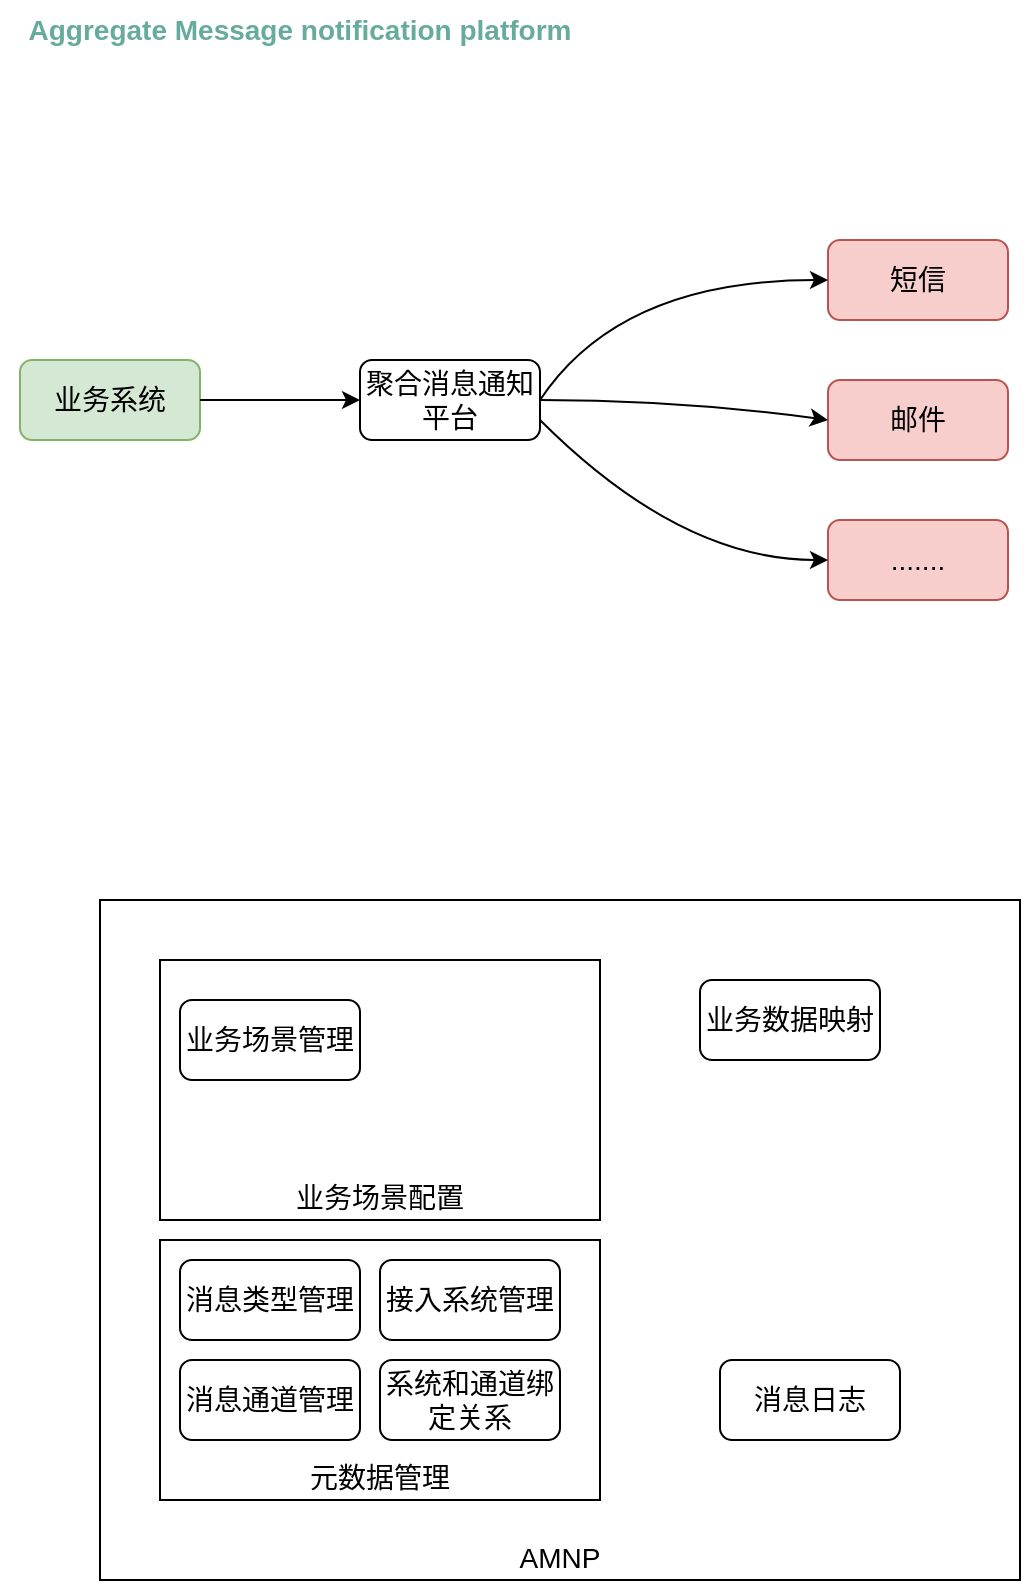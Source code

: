 <mxfile version="20.0.4" type="github" pages="3">
  <diagram id="65Mi33oXqD-q-DYAvQKY" name="第 1 页">
    <mxGraphModel dx="1298" dy="843" grid="1" gridSize="10" guides="1" tooltips="1" connect="1" arrows="1" fold="1" page="1" pageScale="1" pageWidth="827" pageHeight="1169" math="0" shadow="0">
      <root>
        <mxCell id="0" />
        <mxCell id="1" parent="0" />
        <mxCell id="OdCXKAyPsm99MGkNIhCj-1" value="Aggregate Message notification platform" style="text;html=1;strokeColor=none;fillColor=none;align=center;verticalAlign=middle;whiteSpace=wrap;rounded=0;fontStyle=1;fontSize=14;fontColor=#67AB9F;" parent="1" vertex="1">
          <mxGeometry width="300" height="30" as="geometry" />
        </mxCell>
        <mxCell id="OdCXKAyPsm99MGkNIhCj-3" value="业务系统" style="rounded=1;whiteSpace=wrap;html=1;fontSize=14;fillColor=#d5e8d4;strokeColor=#82b366;" parent="1" vertex="1">
          <mxGeometry x="10" y="180" width="90" height="40" as="geometry" />
        </mxCell>
        <mxCell id="OdCXKAyPsm99MGkNIhCj-4" value="AMNP" style="rounded=0;whiteSpace=wrap;html=1;fontSize=14;fontColor=#000000;verticalAlign=bottom;" parent="1" vertex="1">
          <mxGeometry x="50" y="450" width="460" height="340" as="geometry" />
        </mxCell>
        <mxCell id="OdCXKAyPsm99MGkNIhCj-5" value="元数据管理" style="rounded=0;whiteSpace=wrap;html=1;fontSize=14;verticalAlign=bottom;" parent="1" vertex="1">
          <mxGeometry x="80" y="620" width="220" height="130" as="geometry" />
        </mxCell>
        <mxCell id="OdCXKAyPsm99MGkNIhCj-6" value="消息类型管理" style="rounded=1;whiteSpace=wrap;html=1;fontSize=14;fontColor=#000000;" parent="1" vertex="1">
          <mxGeometry x="90" y="630" width="90" height="40" as="geometry" />
        </mxCell>
        <mxCell id="OdCXKAyPsm99MGkNIhCj-7" value="消息通道管理" style="rounded=1;whiteSpace=wrap;html=1;fontSize=14;fontColor=#000000;" parent="1" vertex="1">
          <mxGeometry x="90" y="680" width="90" height="40" as="geometry" />
        </mxCell>
        <mxCell id="OdCXKAyPsm99MGkNIhCj-8" value="接入系统管理" style="rounded=1;whiteSpace=wrap;html=1;fontSize=14;fontColor=#000000;" parent="1" vertex="1">
          <mxGeometry x="190" y="630" width="90" height="40" as="geometry" />
        </mxCell>
        <mxCell id="OdCXKAyPsm99MGkNIhCj-9" value="系统和通道绑定关系" style="rounded=1;whiteSpace=wrap;html=1;fontSize=14;fontColor=#000000;" parent="1" vertex="1">
          <mxGeometry x="190" y="680" width="90" height="40" as="geometry" />
        </mxCell>
        <mxCell id="OdCXKAyPsm99MGkNIhCj-10" value="业务场景配置" style="rounded=0;whiteSpace=wrap;html=1;fontSize=14;verticalAlign=bottom;" parent="1" vertex="1">
          <mxGeometry x="80" y="480" width="220" height="130" as="geometry" />
        </mxCell>
        <mxCell id="OdCXKAyPsm99MGkNIhCj-11" value="业务场景管理" style="rounded=1;whiteSpace=wrap;html=1;fontSize=14;fontColor=#000000;" parent="1" vertex="1">
          <mxGeometry x="90" y="500" width="90" height="40" as="geometry" />
        </mxCell>
        <mxCell id="OdCXKAyPsm99MGkNIhCj-12" value="业务数据映射" style="rounded=1;whiteSpace=wrap;html=1;fontSize=14;fontColor=#000000;" parent="1" vertex="1">
          <mxGeometry x="350" y="490" width="90" height="40" as="geometry" />
        </mxCell>
        <mxCell id="OdCXKAyPsm99MGkNIhCj-13" value="聚合消息通知平台" style="rounded=1;whiteSpace=wrap;html=1;fontSize=14;fontColor=#000000;" parent="1" vertex="1">
          <mxGeometry x="180" y="180" width="90" height="40" as="geometry" />
        </mxCell>
        <mxCell id="OdCXKAyPsm99MGkNIhCj-14" value="短信" style="rounded=1;whiteSpace=wrap;html=1;fontSize=14;fillColor=#f8cecc;strokeColor=#b85450;" parent="1" vertex="1">
          <mxGeometry x="414" y="120" width="90" height="40" as="geometry" />
        </mxCell>
        <mxCell id="OdCXKAyPsm99MGkNIhCj-15" value="邮件" style="rounded=1;whiteSpace=wrap;html=1;fontSize=14;fillColor=#f8cecc;strokeColor=#b85450;" parent="1" vertex="1">
          <mxGeometry x="414" y="190" width="90" height="40" as="geometry" />
        </mxCell>
        <mxCell id="OdCXKAyPsm99MGkNIhCj-16" value="......." style="rounded=1;whiteSpace=wrap;html=1;fontSize=14;fillColor=#f8cecc;strokeColor=#b85450;" parent="1" vertex="1">
          <mxGeometry x="414" y="260" width="90" height="40" as="geometry" />
        </mxCell>
        <mxCell id="OdCXKAyPsm99MGkNIhCj-17" value="" style="endArrow=classic;html=1;rounded=0;fontSize=14;fontColor=#000000;exitX=1;exitY=0.5;exitDx=0;exitDy=0;" parent="1" source="OdCXKAyPsm99MGkNIhCj-3" target="OdCXKAyPsm99MGkNIhCj-13" edge="1">
          <mxGeometry width="50" height="50" relative="1" as="geometry">
            <mxPoint x="90" y="150" as="sourcePoint" />
            <mxPoint x="140" y="100" as="targetPoint" />
          </mxGeometry>
        </mxCell>
        <mxCell id="OdCXKAyPsm99MGkNIhCj-20" value="" style="curved=1;endArrow=classic;html=1;rounded=0;fontSize=14;fontColor=#000000;exitX=1;exitY=0.5;exitDx=0;exitDy=0;" parent="1" source="OdCXKAyPsm99MGkNIhCj-13" target="OdCXKAyPsm99MGkNIhCj-14" edge="1">
          <mxGeometry width="50" height="50" relative="1" as="geometry">
            <mxPoint x="290" y="140" as="sourcePoint" />
            <mxPoint x="340" y="90" as="targetPoint" />
            <Array as="points">
              <mxPoint x="310" y="140" />
            </Array>
          </mxGeometry>
        </mxCell>
        <mxCell id="OdCXKAyPsm99MGkNIhCj-23" value="" style="curved=1;endArrow=classic;html=1;rounded=0;fontSize=14;fontColor=#000000;exitX=1;exitY=0.75;exitDx=0;exitDy=0;entryX=0;entryY=0.5;entryDx=0;entryDy=0;" parent="1" source="OdCXKAyPsm99MGkNIhCj-13" target="OdCXKAyPsm99MGkNIhCj-16" edge="1">
          <mxGeometry width="50" height="50" relative="1" as="geometry">
            <mxPoint x="330" y="360" as="sourcePoint" />
            <mxPoint x="380" y="310" as="targetPoint" />
            <Array as="points">
              <mxPoint x="340" y="280" />
            </Array>
          </mxGeometry>
        </mxCell>
        <mxCell id="OdCXKAyPsm99MGkNIhCj-24" value="" style="curved=1;endArrow=classic;html=1;rounded=0;fontSize=14;fontColor=#000000;exitX=1;exitY=0.5;exitDx=0;exitDy=0;entryX=0;entryY=0.5;entryDx=0;entryDy=0;" parent="1" source="OdCXKAyPsm99MGkNIhCj-13" target="OdCXKAyPsm99MGkNIhCj-15" edge="1">
          <mxGeometry width="50" height="50" relative="1" as="geometry">
            <mxPoint x="530" y="400" as="sourcePoint" />
            <mxPoint x="580" y="350" as="targetPoint" />
            <Array as="points">
              <mxPoint x="340" y="200" />
            </Array>
          </mxGeometry>
        </mxCell>
        <mxCell id="OdCXKAyPsm99MGkNIhCj-25" value="消息日志" style="rounded=1;whiteSpace=wrap;html=1;fontSize=14;fontColor=#000000;" parent="1" vertex="1">
          <mxGeometry x="360" y="680" width="90" height="40" as="geometry" />
        </mxCell>
      </root>
    </mxGraphModel>
  </diagram>
  <diagram id="KMacQfEnssi3TWIQPOU7" name="数据ER">
    <mxGraphModel dx="1298" dy="843" grid="1" gridSize="10" guides="1" tooltips="1" connect="1" arrows="1" fold="1" page="1" pageScale="1" pageWidth="827" pageHeight="1169" math="0" shadow="0">
      <root>
        <mxCell id="0" />
        <mxCell id="1" parent="0" />
        <mxCell id="19ABeaS8e1O6fWKUk-NU-1" value="接入系统信息" style="shape=table;startSize=30;container=1;collapsible=1;childLayout=tableLayout;fixedRows=1;rowLines=0;fontStyle=1;align=center;resizeLast=1;" vertex="1" parent="1">
          <mxGeometry x="130" y="320" width="180" height="160" as="geometry" />
        </mxCell>
        <mxCell id="19ABeaS8e1O6fWKUk-NU-2" value="" style="shape=tableRow;horizontal=0;startSize=0;swimlaneHead=0;swimlaneBody=0;fillColor=none;collapsible=0;dropTarget=0;points=[[0,0.5],[1,0.5]];portConstraint=eastwest;top=0;left=0;right=0;bottom=1;" vertex="1" parent="19ABeaS8e1O6fWKUk-NU-1">
          <mxGeometry y="30" width="180" height="30" as="geometry" />
        </mxCell>
        <mxCell id="19ABeaS8e1O6fWKUk-NU-3" value="PK" style="shape=partialRectangle;connectable=0;fillColor=none;top=0;left=0;bottom=0;right=0;fontStyle=1;overflow=hidden;" vertex="1" parent="19ABeaS8e1O6fWKUk-NU-2">
          <mxGeometry width="30" height="30" as="geometry">
            <mxRectangle width="30" height="30" as="alternateBounds" />
          </mxGeometry>
        </mxCell>
        <mxCell id="19ABeaS8e1O6fWKUk-NU-4" value="system_code:系统编号" style="shape=partialRectangle;connectable=0;fillColor=none;top=0;left=0;bottom=0;right=0;align=left;spacingLeft=6;fontStyle=5;overflow=hidden;" vertex="1" parent="19ABeaS8e1O6fWKUk-NU-2">
          <mxGeometry x="30" width="150" height="30" as="geometry">
            <mxRectangle width="150" height="30" as="alternateBounds" />
          </mxGeometry>
        </mxCell>
        <mxCell id="19ABeaS8e1O6fWKUk-NU-5" value="" style="shape=tableRow;horizontal=0;startSize=0;swimlaneHead=0;swimlaneBody=0;fillColor=none;collapsible=0;dropTarget=0;points=[[0,0.5],[1,0.5]];portConstraint=eastwest;top=0;left=0;right=0;bottom=0;" vertex="1" parent="19ABeaS8e1O6fWKUk-NU-1">
          <mxGeometry y="60" width="180" height="30" as="geometry" />
        </mxCell>
        <mxCell id="19ABeaS8e1O6fWKUk-NU-6" value="" style="shape=partialRectangle;connectable=0;fillColor=none;top=0;left=0;bottom=0;right=0;editable=1;overflow=hidden;" vertex="1" parent="19ABeaS8e1O6fWKUk-NU-5">
          <mxGeometry width="30" height="30" as="geometry">
            <mxRectangle width="30" height="30" as="alternateBounds" />
          </mxGeometry>
        </mxCell>
        <mxCell id="19ABeaS8e1O6fWKUk-NU-7" value="系统描述" style="shape=partialRectangle;connectable=0;fillColor=none;top=0;left=0;bottom=0;right=0;align=left;spacingLeft=6;overflow=hidden;" vertex="1" parent="19ABeaS8e1O6fWKUk-NU-5">
          <mxGeometry x="30" width="150" height="30" as="geometry">
            <mxRectangle width="150" height="30" as="alternateBounds" />
          </mxGeometry>
        </mxCell>
        <mxCell id="19ABeaS8e1O6fWKUk-NU-8" value="" style="shape=tableRow;horizontal=0;startSize=0;swimlaneHead=0;swimlaneBody=0;fillColor=none;collapsible=0;dropTarget=0;points=[[0,0.5],[1,0.5]];portConstraint=eastwest;top=0;left=0;right=0;bottom=0;" vertex="1" parent="19ABeaS8e1O6fWKUk-NU-1">
          <mxGeometry y="90" width="180" height="30" as="geometry" />
        </mxCell>
        <mxCell id="19ABeaS8e1O6fWKUk-NU-9" value="" style="shape=partialRectangle;connectable=0;fillColor=none;top=0;left=0;bottom=0;right=0;editable=1;overflow=hidden;" vertex="1" parent="19ABeaS8e1O6fWKUk-NU-8">
          <mxGeometry width="30" height="30" as="geometry">
            <mxRectangle width="30" height="30" as="alternateBounds" />
          </mxGeometry>
        </mxCell>
        <mxCell id="19ABeaS8e1O6fWKUk-NU-10" value="系统管理员" style="shape=partialRectangle;connectable=0;fillColor=none;top=0;left=0;bottom=0;right=0;align=left;spacingLeft=6;overflow=hidden;" vertex="1" parent="19ABeaS8e1O6fWKUk-NU-8">
          <mxGeometry x="30" width="150" height="30" as="geometry">
            <mxRectangle width="150" height="30" as="alternateBounds" />
          </mxGeometry>
        </mxCell>
        <mxCell id="19ABeaS8e1O6fWKUk-NU-11" value="" style="shape=tableRow;horizontal=0;startSize=0;swimlaneHead=0;swimlaneBody=0;fillColor=none;collapsible=0;dropTarget=0;points=[[0,0.5],[1,0.5]];portConstraint=eastwest;top=0;left=0;right=0;bottom=0;" vertex="1" parent="19ABeaS8e1O6fWKUk-NU-1">
          <mxGeometry y="120" width="180" height="30" as="geometry" />
        </mxCell>
        <mxCell id="19ABeaS8e1O6fWKUk-NU-12" value="" style="shape=partialRectangle;connectable=0;fillColor=none;top=0;left=0;bottom=0;right=0;editable=1;overflow=hidden;" vertex="1" parent="19ABeaS8e1O6fWKUk-NU-11">
          <mxGeometry width="30" height="30" as="geometry">
            <mxRectangle width="30" height="30" as="alternateBounds" />
          </mxGeometry>
        </mxCell>
        <mxCell id="19ABeaS8e1O6fWKUk-NU-13" value="Row 3" style="shape=partialRectangle;connectable=0;fillColor=none;top=0;left=0;bottom=0;right=0;align=left;spacingLeft=6;overflow=hidden;" vertex="1" parent="19ABeaS8e1O6fWKUk-NU-11">
          <mxGeometry x="30" width="150" height="30" as="geometry">
            <mxRectangle width="150" height="30" as="alternateBounds" />
          </mxGeometry>
        </mxCell>
        <mxCell id="19ABeaS8e1O6fWKUk-NU-14" value="消息类型管理" style="shape=table;startSize=30;container=1;collapsible=1;childLayout=tableLayout;fixedRows=1;rowLines=0;fontStyle=1;align=center;resizeLast=1;" vertex="1" parent="1">
          <mxGeometry x="430" y="40" width="180" height="160" as="geometry" />
        </mxCell>
        <mxCell id="19ABeaS8e1O6fWKUk-NU-15" value="" style="shape=tableRow;horizontal=0;startSize=0;swimlaneHead=0;swimlaneBody=0;fillColor=none;collapsible=0;dropTarget=0;points=[[0,0.5],[1,0.5]];portConstraint=eastwest;top=0;left=0;right=0;bottom=1;" vertex="1" parent="19ABeaS8e1O6fWKUk-NU-14">
          <mxGeometry y="30" width="180" height="30" as="geometry" />
        </mxCell>
        <mxCell id="19ABeaS8e1O6fWKUk-NU-16" value="PK" style="shape=partialRectangle;connectable=0;fillColor=none;top=0;left=0;bottom=0;right=0;fontStyle=1;overflow=hidden;" vertex="1" parent="19ABeaS8e1O6fWKUk-NU-15">
          <mxGeometry width="30" height="30" as="geometry">
            <mxRectangle width="30" height="30" as="alternateBounds" />
          </mxGeometry>
        </mxCell>
        <mxCell id="19ABeaS8e1O6fWKUk-NU-17" value="消息类型CODE" style="shape=partialRectangle;connectable=0;fillColor=none;top=0;left=0;bottom=0;right=0;align=left;spacingLeft=6;fontStyle=5;overflow=hidden;" vertex="1" parent="19ABeaS8e1O6fWKUk-NU-15">
          <mxGeometry x="30" width="150" height="30" as="geometry">
            <mxRectangle width="150" height="30" as="alternateBounds" />
          </mxGeometry>
        </mxCell>
        <mxCell id="19ABeaS8e1O6fWKUk-NU-18" value="" style="shape=tableRow;horizontal=0;startSize=0;swimlaneHead=0;swimlaneBody=0;fillColor=none;collapsible=0;dropTarget=0;points=[[0,0.5],[1,0.5]];portConstraint=eastwest;top=0;left=0;right=0;bottom=0;" vertex="1" parent="19ABeaS8e1O6fWKUk-NU-14">
          <mxGeometry y="60" width="180" height="30" as="geometry" />
        </mxCell>
        <mxCell id="19ABeaS8e1O6fWKUk-NU-19" value="" style="shape=partialRectangle;connectable=0;fillColor=none;top=0;left=0;bottom=0;right=0;editable=1;overflow=hidden;" vertex="1" parent="19ABeaS8e1O6fWKUk-NU-18">
          <mxGeometry width="30" height="30" as="geometry">
            <mxRectangle width="30" height="30" as="alternateBounds" />
          </mxGeometry>
        </mxCell>
        <mxCell id="19ABeaS8e1O6fWKUk-NU-20" value="消息类型描述" style="shape=partialRectangle;connectable=0;fillColor=none;top=0;left=0;bottom=0;right=0;align=left;spacingLeft=6;overflow=hidden;" vertex="1" parent="19ABeaS8e1O6fWKUk-NU-18">
          <mxGeometry x="30" width="150" height="30" as="geometry">
            <mxRectangle width="150" height="30" as="alternateBounds" />
          </mxGeometry>
        </mxCell>
        <mxCell id="19ABeaS8e1O6fWKUk-NU-21" value="" style="shape=tableRow;horizontal=0;startSize=0;swimlaneHead=0;swimlaneBody=0;fillColor=none;collapsible=0;dropTarget=0;points=[[0,0.5],[1,0.5]];portConstraint=eastwest;top=0;left=0;right=0;bottom=0;" vertex="1" parent="19ABeaS8e1O6fWKUk-NU-14">
          <mxGeometry y="90" width="180" height="30" as="geometry" />
        </mxCell>
        <mxCell id="19ABeaS8e1O6fWKUk-NU-22" value="" style="shape=partialRectangle;connectable=0;fillColor=none;top=0;left=0;bottom=0;right=0;editable=1;overflow=hidden;" vertex="1" parent="19ABeaS8e1O6fWKUk-NU-21">
          <mxGeometry width="30" height="30" as="geometry">
            <mxRectangle width="30" height="30" as="alternateBounds" />
          </mxGeometry>
        </mxCell>
        <mxCell id="19ABeaS8e1O6fWKUk-NU-23" value="消息类型通道配置元数据" style="shape=partialRectangle;connectable=0;fillColor=none;top=0;left=0;bottom=0;right=0;align=left;spacingLeft=6;overflow=hidden;" vertex="1" parent="19ABeaS8e1O6fWKUk-NU-21">
          <mxGeometry x="30" width="150" height="30" as="geometry">
            <mxRectangle width="150" height="30" as="alternateBounds" />
          </mxGeometry>
        </mxCell>
        <mxCell id="19ABeaS8e1O6fWKUk-NU-24" value="" style="shape=tableRow;horizontal=0;startSize=0;swimlaneHead=0;swimlaneBody=0;fillColor=none;collapsible=0;dropTarget=0;points=[[0,0.5],[1,0.5]];portConstraint=eastwest;top=0;left=0;right=0;bottom=0;" vertex="1" parent="19ABeaS8e1O6fWKUk-NU-14">
          <mxGeometry y="120" width="180" height="30" as="geometry" />
        </mxCell>
        <mxCell id="19ABeaS8e1O6fWKUk-NU-25" value="" style="shape=partialRectangle;connectable=0;fillColor=none;top=0;left=0;bottom=0;right=0;editable=1;overflow=hidden;" vertex="1" parent="19ABeaS8e1O6fWKUk-NU-24">
          <mxGeometry width="30" height="30" as="geometry">
            <mxRectangle width="30" height="30" as="alternateBounds" />
          </mxGeometry>
        </mxCell>
        <mxCell id="19ABeaS8e1O6fWKUk-NU-26" value="消息类型模板配置元数据" style="shape=partialRectangle;connectable=0;fillColor=none;top=0;left=0;bottom=0;right=0;align=left;spacingLeft=6;overflow=hidden;" vertex="1" parent="19ABeaS8e1O6fWKUk-NU-24">
          <mxGeometry x="30" width="150" height="30" as="geometry">
            <mxRectangle width="150" height="30" as="alternateBounds" />
          </mxGeometry>
        </mxCell>
        <mxCell id="19ABeaS8e1O6fWKUk-NU-27" value="" style="endArrow=none;dashed=1;html=1;dashPattern=1 3;strokeWidth=2;rounded=0;" edge="1" parent="1">
          <mxGeometry width="50" height="50" relative="1" as="geometry">
            <mxPoint x="20" y="535" as="sourcePoint" />
            <mxPoint x="1330" y="530" as="targetPoint" />
          </mxGeometry>
        </mxCell>
        <mxCell id="19ABeaS8e1O6fWKUk-NU-29" value="系统相关配置" style="text;html=1;strokeColor=#b85450;fillColor=#f8cecc;align=center;verticalAlign=middle;whiteSpace=wrap;rounded=0;" vertex="1" parent="1">
          <mxGeometry x="20" y="485" width="90" height="30" as="geometry" />
        </mxCell>
        <mxCell id="19ABeaS8e1O6fWKUk-NU-30" value="业务相关配置" style="text;html=1;strokeColor=#82b366;fillColor=#d5e8d4;align=center;verticalAlign=middle;whiteSpace=wrap;rounded=0;" vertex="1" parent="1">
          <mxGeometry x="20" y="555" width="90" height="30" as="geometry" />
        </mxCell>
        <mxCell id="19ABeaS8e1O6fWKUk-NU-31" value="消息通道管理" style="shape=table;startSize=30;container=1;collapsible=1;childLayout=tableLayout;fixedRows=1;rowLines=0;fontStyle=1;align=center;resizeLast=1;" vertex="1" parent="1">
          <mxGeometry x="720" y="240" width="180" height="190" as="geometry" />
        </mxCell>
        <mxCell id="19ABeaS8e1O6fWKUk-NU-32" value="" style="shape=tableRow;horizontal=0;startSize=0;swimlaneHead=0;swimlaneBody=0;fillColor=none;collapsible=0;dropTarget=0;points=[[0,0.5],[1,0.5]];portConstraint=eastwest;top=0;left=0;right=0;bottom=1;" vertex="1" parent="19ABeaS8e1O6fWKUk-NU-31">
          <mxGeometry y="30" width="180" height="30" as="geometry" />
        </mxCell>
        <mxCell id="19ABeaS8e1O6fWKUk-NU-33" value="PK" style="shape=partialRectangle;connectable=0;fillColor=none;top=0;left=0;bottom=0;right=0;fontStyle=1;overflow=hidden;" vertex="1" parent="19ABeaS8e1O6fWKUk-NU-32">
          <mxGeometry width="30" height="30" as="geometry">
            <mxRectangle width="30" height="30" as="alternateBounds" />
          </mxGeometry>
        </mxCell>
        <mxCell id="19ABeaS8e1O6fWKUk-NU-34" value="ID" style="shape=partialRectangle;connectable=0;fillColor=none;top=0;left=0;bottom=0;right=0;align=left;spacingLeft=6;fontStyle=5;overflow=hidden;" vertex="1" parent="19ABeaS8e1O6fWKUk-NU-32">
          <mxGeometry x="30" width="150" height="30" as="geometry">
            <mxRectangle width="150" height="30" as="alternateBounds" />
          </mxGeometry>
        </mxCell>
        <mxCell id="19ABeaS8e1O6fWKUk-NU-35" value="" style="shape=tableRow;horizontal=0;startSize=0;swimlaneHead=0;swimlaneBody=0;fillColor=none;collapsible=0;dropTarget=0;points=[[0,0.5],[1,0.5]];portConstraint=eastwest;top=0;left=0;right=0;bottom=0;" vertex="1" parent="19ABeaS8e1O6fWKUk-NU-31">
          <mxGeometry y="60" width="180" height="30" as="geometry" />
        </mxCell>
        <mxCell id="19ABeaS8e1O6fWKUk-NU-36" value="" style="shape=partialRectangle;connectable=0;fillColor=none;top=0;left=0;bottom=0;right=0;editable=1;overflow=hidden;" vertex="1" parent="19ABeaS8e1O6fWKUk-NU-35">
          <mxGeometry width="30" height="30" as="geometry">
            <mxRectangle width="30" height="30" as="alternateBounds" />
          </mxGeometry>
        </mxCell>
        <mxCell id="19ABeaS8e1O6fWKUk-NU-37" value="消息类型CODE" style="shape=partialRectangle;connectable=0;fillColor=none;top=0;left=0;bottom=0;right=0;align=left;spacingLeft=6;overflow=hidden;" vertex="1" parent="19ABeaS8e1O6fWKUk-NU-35">
          <mxGeometry x="30" width="150" height="30" as="geometry">
            <mxRectangle width="150" height="30" as="alternateBounds" />
          </mxGeometry>
        </mxCell>
        <mxCell id="19ABeaS8e1O6fWKUk-NU-38" value="" style="shape=tableRow;horizontal=0;startSize=0;swimlaneHead=0;swimlaneBody=0;fillColor=none;collapsible=0;dropTarget=0;points=[[0,0.5],[1,0.5]];portConstraint=eastwest;top=0;left=0;right=0;bottom=0;" vertex="1" parent="19ABeaS8e1O6fWKUk-NU-31">
          <mxGeometry y="90" width="180" height="30" as="geometry" />
        </mxCell>
        <mxCell id="19ABeaS8e1O6fWKUk-NU-39" value="" style="shape=partialRectangle;connectable=0;fillColor=none;top=0;left=0;bottom=0;right=0;editable=1;overflow=hidden;" vertex="1" parent="19ABeaS8e1O6fWKUk-NU-38">
          <mxGeometry width="30" height="30" as="geometry">
            <mxRectangle width="30" height="30" as="alternateBounds" />
          </mxGeometry>
        </mxCell>
        <mxCell id="19ABeaS8e1O6fWKUk-NU-40" value="消息通道CODE" style="shape=partialRectangle;connectable=0;fillColor=none;top=0;left=0;bottom=0;right=0;align=left;spacingLeft=6;overflow=hidden;" vertex="1" parent="19ABeaS8e1O6fWKUk-NU-38">
          <mxGeometry x="30" width="150" height="30" as="geometry">
            <mxRectangle width="150" height="30" as="alternateBounds" />
          </mxGeometry>
        </mxCell>
        <mxCell id="19ABeaS8e1O6fWKUk-NU-41" value="" style="shape=tableRow;horizontal=0;startSize=0;swimlaneHead=0;swimlaneBody=0;fillColor=none;collapsible=0;dropTarget=0;points=[[0,0.5],[1,0.5]];portConstraint=eastwest;top=0;left=0;right=0;bottom=0;" vertex="1" parent="19ABeaS8e1O6fWKUk-NU-31">
          <mxGeometry y="120" width="180" height="30" as="geometry" />
        </mxCell>
        <mxCell id="19ABeaS8e1O6fWKUk-NU-42" value="" style="shape=partialRectangle;connectable=0;fillColor=none;top=0;left=0;bottom=0;right=0;editable=1;overflow=hidden;" vertex="1" parent="19ABeaS8e1O6fWKUk-NU-41">
          <mxGeometry width="30" height="30" as="geometry">
            <mxRectangle width="30" height="30" as="alternateBounds" />
          </mxGeometry>
        </mxCell>
        <mxCell id="19ABeaS8e1O6fWKUk-NU-43" value="消息通道描述" style="shape=partialRectangle;connectable=0;fillColor=none;top=0;left=0;bottom=0;right=0;align=left;spacingLeft=6;overflow=hidden;" vertex="1" parent="19ABeaS8e1O6fWKUk-NU-41">
          <mxGeometry x="30" width="150" height="30" as="geometry">
            <mxRectangle width="150" height="30" as="alternateBounds" />
          </mxGeometry>
        </mxCell>
        <mxCell id="n73YtGJqdFzTHKW0gIaj-1" value="" style="shape=tableRow;horizontal=0;startSize=0;swimlaneHead=0;swimlaneBody=0;fillColor=none;collapsible=0;dropTarget=0;points=[[0,0.5],[1,0.5]];portConstraint=eastwest;top=0;left=0;right=0;bottom=0;" vertex="1" parent="19ABeaS8e1O6fWKUk-NU-31">
          <mxGeometry y="150" width="180" height="30" as="geometry" />
        </mxCell>
        <mxCell id="n73YtGJqdFzTHKW0gIaj-2" value="" style="shape=partialRectangle;connectable=0;fillColor=none;top=0;left=0;bottom=0;right=0;editable=1;overflow=hidden;" vertex="1" parent="n73YtGJqdFzTHKW0gIaj-1">
          <mxGeometry width="30" height="30" as="geometry">
            <mxRectangle width="30" height="30" as="alternateBounds" />
          </mxGeometry>
        </mxCell>
        <mxCell id="n73YtGJqdFzTHKW0gIaj-3" value="通道配置信息( JSON )" style="shape=partialRectangle;connectable=0;fillColor=none;top=0;left=0;bottom=0;right=0;align=left;spacingLeft=6;overflow=hidden;" vertex="1" parent="n73YtGJqdFzTHKW0gIaj-1">
          <mxGeometry x="30" width="150" height="30" as="geometry">
            <mxRectangle width="150" height="30" as="alternateBounds" />
          </mxGeometry>
        </mxCell>
        <mxCell id="19ABeaS8e1O6fWKUk-NU-44" value="" style="edgeStyle=entityRelationEdgeStyle;fontSize=12;html=1;endArrow=ERoneToMany;rounded=0;strokeWidth=1;exitX=1;exitY=0.5;exitDx=0;exitDy=0;entryX=0;entryY=0.5;entryDx=0;entryDy=0;" edge="1" parent="1" source="19ABeaS8e1O6fWKUk-NU-15" target="19ABeaS8e1O6fWKUk-NU-35">
          <mxGeometry width="100" height="100" relative="1" as="geometry">
            <mxPoint x="710" y="520" as="sourcePoint" />
            <mxPoint x="810" y="420" as="targetPoint" />
          </mxGeometry>
        </mxCell>
        <mxCell id="n73YtGJqdFzTHKW0gIaj-4" value="系统和消息通道关系" style="shape=table;startSize=30;container=1;collapsible=1;childLayout=tableLayout;fixedRows=1;rowLines=0;fontStyle=1;align=center;resizeLast=1;" vertex="1" parent="1">
          <mxGeometry x="440" y="240" width="180" height="160" as="geometry" />
        </mxCell>
        <mxCell id="n73YtGJqdFzTHKW0gIaj-5" value="" style="shape=tableRow;horizontal=0;startSize=0;swimlaneHead=0;swimlaneBody=0;fillColor=none;collapsible=0;dropTarget=0;points=[[0,0.5],[1,0.5]];portConstraint=eastwest;top=0;left=0;right=0;bottom=1;" vertex="1" parent="n73YtGJqdFzTHKW0gIaj-4">
          <mxGeometry y="30" width="180" height="30" as="geometry" />
        </mxCell>
        <mxCell id="n73YtGJqdFzTHKW0gIaj-6" value="PK" style="shape=partialRectangle;connectable=0;fillColor=none;top=0;left=0;bottom=0;right=0;fontStyle=1;overflow=hidden;" vertex="1" parent="n73YtGJqdFzTHKW0gIaj-5">
          <mxGeometry width="30" height="30" as="geometry">
            <mxRectangle width="30" height="30" as="alternateBounds" />
          </mxGeometry>
        </mxCell>
        <mxCell id="n73YtGJqdFzTHKW0gIaj-7" value="ID" style="shape=partialRectangle;connectable=0;fillColor=none;top=0;left=0;bottom=0;right=0;align=left;spacingLeft=6;fontStyle=5;overflow=hidden;" vertex="1" parent="n73YtGJqdFzTHKW0gIaj-5">
          <mxGeometry x="30" width="150" height="30" as="geometry">
            <mxRectangle width="150" height="30" as="alternateBounds" />
          </mxGeometry>
        </mxCell>
        <mxCell id="n73YtGJqdFzTHKW0gIaj-8" value="" style="shape=tableRow;horizontal=0;startSize=0;swimlaneHead=0;swimlaneBody=0;fillColor=none;collapsible=0;dropTarget=0;points=[[0,0.5],[1,0.5]];portConstraint=eastwest;top=0;left=0;right=0;bottom=0;" vertex="1" parent="n73YtGJqdFzTHKW0gIaj-4">
          <mxGeometry y="60" width="180" height="30" as="geometry" />
        </mxCell>
        <mxCell id="n73YtGJqdFzTHKW0gIaj-9" value="" style="shape=partialRectangle;connectable=0;fillColor=none;top=0;left=0;bottom=0;right=0;editable=1;overflow=hidden;" vertex="1" parent="n73YtGJqdFzTHKW0gIaj-8">
          <mxGeometry width="30" height="30" as="geometry">
            <mxRectangle width="30" height="30" as="alternateBounds" />
          </mxGeometry>
        </mxCell>
        <mxCell id="n73YtGJqdFzTHKW0gIaj-10" value="系统编号" style="shape=partialRectangle;connectable=0;fillColor=none;top=0;left=0;bottom=0;right=0;align=left;spacingLeft=6;overflow=hidden;" vertex="1" parent="n73YtGJqdFzTHKW0gIaj-8">
          <mxGeometry x="30" width="150" height="30" as="geometry">
            <mxRectangle width="150" height="30" as="alternateBounds" />
          </mxGeometry>
        </mxCell>
        <mxCell id="n73YtGJqdFzTHKW0gIaj-11" value="" style="shape=tableRow;horizontal=0;startSize=0;swimlaneHead=0;swimlaneBody=0;fillColor=none;collapsible=0;dropTarget=0;points=[[0,0.5],[1,0.5]];portConstraint=eastwest;top=0;left=0;right=0;bottom=0;" vertex="1" parent="n73YtGJqdFzTHKW0gIaj-4">
          <mxGeometry y="90" width="180" height="30" as="geometry" />
        </mxCell>
        <mxCell id="n73YtGJqdFzTHKW0gIaj-12" value="" style="shape=partialRectangle;connectable=0;fillColor=none;top=0;left=0;bottom=0;right=0;editable=1;overflow=hidden;" vertex="1" parent="n73YtGJqdFzTHKW0gIaj-11">
          <mxGeometry width="30" height="30" as="geometry">
            <mxRectangle width="30" height="30" as="alternateBounds" />
          </mxGeometry>
        </mxCell>
        <mxCell id="n73YtGJqdFzTHKW0gIaj-13" value="消息通道CODE" style="shape=partialRectangle;connectable=0;fillColor=none;top=0;left=0;bottom=0;right=0;align=left;spacingLeft=6;overflow=hidden;" vertex="1" parent="n73YtGJqdFzTHKW0gIaj-11">
          <mxGeometry x="30" width="150" height="30" as="geometry">
            <mxRectangle width="150" height="30" as="alternateBounds" />
          </mxGeometry>
        </mxCell>
        <mxCell id="n73YtGJqdFzTHKW0gIaj-14" value="" style="shape=tableRow;horizontal=0;startSize=0;swimlaneHead=0;swimlaneBody=0;fillColor=none;collapsible=0;dropTarget=0;points=[[0,0.5],[1,0.5]];portConstraint=eastwest;top=0;left=0;right=0;bottom=0;" vertex="1" parent="n73YtGJqdFzTHKW0gIaj-4">
          <mxGeometry y="120" width="180" height="30" as="geometry" />
        </mxCell>
        <mxCell id="n73YtGJqdFzTHKW0gIaj-15" value="" style="shape=partialRectangle;connectable=0;fillColor=none;top=0;left=0;bottom=0;right=0;editable=1;overflow=hidden;" vertex="1" parent="n73YtGJqdFzTHKW0gIaj-14">
          <mxGeometry width="30" height="30" as="geometry">
            <mxRectangle width="30" height="30" as="alternateBounds" />
          </mxGeometry>
        </mxCell>
        <mxCell id="n73YtGJqdFzTHKW0gIaj-16" value="关系类型(1:owner 2:user)" style="shape=partialRectangle;connectable=0;fillColor=none;top=0;left=0;bottom=0;right=0;align=left;spacingLeft=6;overflow=hidden;" vertex="1" parent="n73YtGJqdFzTHKW0gIaj-14">
          <mxGeometry x="30" width="150" height="30" as="geometry">
            <mxRectangle width="150" height="30" as="alternateBounds" />
          </mxGeometry>
        </mxCell>
        <mxCell id="n73YtGJqdFzTHKW0gIaj-17" value="" style="edgeStyle=entityRelationEdgeStyle;fontSize=12;html=1;endArrow=ERoneToMany;rounded=0;strokeWidth=1;exitX=1;exitY=0.5;exitDx=0;exitDy=0;entryX=0;entryY=0.5;entryDx=0;entryDy=0;" edge="1" parent="1" source="19ABeaS8e1O6fWKUk-NU-2" target="n73YtGJqdFzTHKW0gIaj-8">
          <mxGeometry width="100" height="100" relative="1" as="geometry">
            <mxPoint x="340" y="330" as="sourcePoint" />
            <mxPoint x="440" y="230" as="targetPoint" />
          </mxGeometry>
        </mxCell>
        <mxCell id="n73YtGJqdFzTHKW0gIaj-19" value="" style="edgeStyle=entityRelationEdgeStyle;fontSize=12;html=1;endArrow=ERoneToMany;rounded=0;strokeWidth=1;entryX=0;entryY=0.5;entryDx=0;entryDy=0;" edge="1" parent="1" source="n73YtGJqdFzTHKW0gIaj-11" target="19ABeaS8e1O6fWKUk-NU-38">
          <mxGeometry width="100" height="100" relative="1" as="geometry">
            <mxPoint x="640" y="650" as="sourcePoint" />
            <mxPoint x="740" y="550" as="targetPoint" />
          </mxGeometry>
        </mxCell>
        <mxCell id="n73YtGJqdFzTHKW0gIaj-20" value="XX邮件通道配置信息(值对象)" style="shape=table;startSize=30;container=1;collapsible=1;childLayout=tableLayout;fixedRows=1;rowLines=0;fontStyle=1;align=center;resizeLast=1;fillColor=#dae8fc;strokeColor=#6c8ebf;" vertex="1" parent="1">
          <mxGeometry x="1010" y="80" width="210" height="180" as="geometry" />
        </mxCell>
        <mxCell id="n73YtGJqdFzTHKW0gIaj-24" value="" style="shape=tableRow;horizontal=0;startSize=0;swimlaneHead=0;swimlaneBody=0;fillColor=none;collapsible=0;dropTarget=0;points=[[0,0.5],[1,0.5]];portConstraint=eastwest;top=0;left=0;right=0;bottom=0;" vertex="1" parent="n73YtGJqdFzTHKW0gIaj-20">
          <mxGeometry y="30" width="210" height="30" as="geometry" />
        </mxCell>
        <mxCell id="n73YtGJqdFzTHKW0gIaj-25" value="" style="shape=partialRectangle;connectable=0;fillColor=none;top=0;left=0;bottom=0;right=0;editable=1;overflow=hidden;" vertex="1" parent="n73YtGJqdFzTHKW0gIaj-24">
          <mxGeometry width="30" height="30" as="geometry">
            <mxRectangle width="30" height="30" as="alternateBounds" />
          </mxGeometry>
        </mxCell>
        <mxCell id="n73YtGJqdFzTHKW0gIaj-26" value="消息通道CODE" style="shape=partialRectangle;connectable=0;fillColor=none;top=0;left=0;bottom=0;right=0;align=left;spacingLeft=6;overflow=hidden;" vertex="1" parent="n73YtGJqdFzTHKW0gIaj-24">
          <mxGeometry x="30" width="180" height="30" as="geometry">
            <mxRectangle width="180" height="30" as="alternateBounds" />
          </mxGeometry>
        </mxCell>
        <mxCell id="n73YtGJqdFzTHKW0gIaj-27" value="" style="shape=tableRow;horizontal=0;startSize=0;swimlaneHead=0;swimlaneBody=0;fillColor=none;collapsible=0;dropTarget=0;points=[[0,0.5],[1,0.5]];portConstraint=eastwest;top=0;left=0;right=0;bottom=0;" vertex="1" parent="n73YtGJqdFzTHKW0gIaj-20">
          <mxGeometry y="60" width="210" height="30" as="geometry" />
        </mxCell>
        <mxCell id="n73YtGJqdFzTHKW0gIaj-28" value="" style="shape=partialRectangle;connectable=0;fillColor=none;top=0;left=0;bottom=0;right=0;editable=1;overflow=hidden;" vertex="1" parent="n73YtGJqdFzTHKW0gIaj-27">
          <mxGeometry width="30" height="30" as="geometry">
            <mxRectangle width="30" height="30" as="alternateBounds" />
          </mxGeometry>
        </mxCell>
        <mxCell id="n73YtGJqdFzTHKW0gIaj-29" value="用户名" style="shape=partialRectangle;connectable=0;fillColor=none;top=0;left=0;bottom=0;right=0;align=left;spacingLeft=6;overflow=hidden;" vertex="1" parent="n73YtGJqdFzTHKW0gIaj-27">
          <mxGeometry x="30" width="180" height="30" as="geometry">
            <mxRectangle width="180" height="30" as="alternateBounds" />
          </mxGeometry>
        </mxCell>
        <mxCell id="n73YtGJqdFzTHKW0gIaj-30" value="" style="shape=tableRow;horizontal=0;startSize=0;swimlaneHead=0;swimlaneBody=0;fillColor=none;collapsible=0;dropTarget=0;points=[[0,0.5],[1,0.5]];portConstraint=eastwest;top=0;left=0;right=0;bottom=0;" vertex="1" parent="n73YtGJqdFzTHKW0gIaj-20">
          <mxGeometry y="90" width="210" height="30" as="geometry" />
        </mxCell>
        <mxCell id="n73YtGJqdFzTHKW0gIaj-31" value="" style="shape=partialRectangle;connectable=0;fillColor=none;top=0;left=0;bottom=0;right=0;editable=1;overflow=hidden;" vertex="1" parent="n73YtGJqdFzTHKW0gIaj-30">
          <mxGeometry width="30" height="30" as="geometry">
            <mxRectangle width="30" height="30" as="alternateBounds" />
          </mxGeometry>
        </mxCell>
        <mxCell id="n73YtGJqdFzTHKW0gIaj-32" value="密码" style="shape=partialRectangle;connectable=0;fillColor=none;top=0;left=0;bottom=0;right=0;align=left;spacingLeft=6;overflow=hidden;" vertex="1" parent="n73YtGJqdFzTHKW0gIaj-30">
          <mxGeometry x="30" width="180" height="30" as="geometry">
            <mxRectangle width="180" height="30" as="alternateBounds" />
          </mxGeometry>
        </mxCell>
        <mxCell id="n73YtGJqdFzTHKW0gIaj-33" value="" style="shape=tableRow;horizontal=0;startSize=0;swimlaneHead=0;swimlaneBody=0;fillColor=none;collapsible=0;dropTarget=0;points=[[0,0.5],[1,0.5]];portConstraint=eastwest;top=0;left=0;right=0;bottom=0;" vertex="1" parent="n73YtGJqdFzTHKW0gIaj-20">
          <mxGeometry y="120" width="210" height="30" as="geometry" />
        </mxCell>
        <mxCell id="n73YtGJqdFzTHKW0gIaj-34" value="" style="shape=partialRectangle;connectable=0;fillColor=none;top=0;left=0;bottom=0;right=0;editable=1;overflow=hidden;" vertex="1" parent="n73YtGJqdFzTHKW0gIaj-33">
          <mxGeometry width="30" height="30" as="geometry">
            <mxRectangle width="30" height="30" as="alternateBounds" />
          </mxGeometry>
        </mxCell>
        <mxCell id="n73YtGJqdFzTHKW0gIaj-35" value="hostName  " style="shape=partialRectangle;connectable=0;fillColor=none;top=0;left=0;bottom=0;right=0;align=left;spacingLeft=6;overflow=hidden;" vertex="1" parent="n73YtGJqdFzTHKW0gIaj-33">
          <mxGeometry x="30" width="180" height="30" as="geometry">
            <mxRectangle width="180" height="30" as="alternateBounds" />
          </mxGeometry>
        </mxCell>
        <mxCell id="n73YtGJqdFzTHKW0gIaj-36" value="" style="shape=tableRow;horizontal=0;startSize=0;swimlaneHead=0;swimlaneBody=0;fillColor=none;collapsible=0;dropTarget=0;points=[[0,0.5],[1,0.5]];portConstraint=eastwest;top=0;left=0;right=0;bottom=0;" vertex="1" parent="n73YtGJqdFzTHKW0gIaj-20">
          <mxGeometry y="150" width="210" height="30" as="geometry" />
        </mxCell>
        <mxCell id="n73YtGJqdFzTHKW0gIaj-37" value="" style="shape=partialRectangle;connectable=0;fillColor=none;top=0;left=0;bottom=0;right=0;editable=1;overflow=hidden;" vertex="1" parent="n73YtGJqdFzTHKW0gIaj-36">
          <mxGeometry width="30" height="30" as="geometry">
            <mxRectangle width="30" height="30" as="alternateBounds" />
          </mxGeometry>
        </mxCell>
        <mxCell id="n73YtGJqdFzTHKW0gIaj-38" value="smtpPort" style="shape=partialRectangle;connectable=0;fillColor=none;top=0;left=0;bottom=0;right=0;align=left;spacingLeft=6;overflow=hidden;" vertex="1" parent="n73YtGJqdFzTHKW0gIaj-36">
          <mxGeometry x="30" width="180" height="30" as="geometry">
            <mxRectangle width="180" height="30" as="alternateBounds" />
          </mxGeometry>
        </mxCell>
        <mxCell id="n73YtGJqdFzTHKW0gIaj-40" value="" style="edgeStyle=entityRelationEdgeStyle;fontSize=12;html=1;endArrow=ERmandOne;startArrow=ERmandOne;rounded=0;strokeWidth=1;exitX=1;exitY=0.5;exitDx=0;exitDy=0;" edge="1" parent="1" source="n73YtGJqdFzTHKW0gIaj-1" target="n73YtGJqdFzTHKW0gIaj-24">
          <mxGeometry width="100" height="100" relative="1" as="geometry">
            <mxPoint x="1120" y="570" as="sourcePoint" />
            <mxPoint x="1220" y="470" as="targetPoint" />
          </mxGeometry>
        </mxCell>
        <mxCell id="n73YtGJqdFzTHKW0gIaj-41" value="业务场景配置" style="shape=table;startSize=30;container=1;collapsible=1;childLayout=tableLayout;fixedRows=1;rowLines=0;fontStyle=1;align=center;resizeLast=1;" vertex="1" parent="1">
          <mxGeometry x="670" y="590" width="220" height="220" as="geometry" />
        </mxCell>
        <mxCell id="n73YtGJqdFzTHKW0gIaj-42" value="" style="shape=tableRow;horizontal=0;startSize=0;swimlaneHead=0;swimlaneBody=0;fillColor=none;collapsible=0;dropTarget=0;points=[[0,0.5],[1,0.5]];portConstraint=eastwest;top=0;left=0;right=0;bottom=1;" vertex="1" parent="n73YtGJqdFzTHKW0gIaj-41">
          <mxGeometry y="30" width="220" height="30" as="geometry" />
        </mxCell>
        <mxCell id="n73YtGJqdFzTHKW0gIaj-43" value="PK" style="shape=partialRectangle;connectable=0;fillColor=none;top=0;left=0;bottom=0;right=0;fontStyle=1;overflow=hidden;" vertex="1" parent="n73YtGJqdFzTHKW0gIaj-42">
          <mxGeometry width="30" height="30" as="geometry">
            <mxRectangle width="30" height="30" as="alternateBounds" />
          </mxGeometry>
        </mxCell>
        <mxCell id="n73YtGJqdFzTHKW0gIaj-44" value="ID" style="shape=partialRectangle;connectable=0;fillColor=none;top=0;left=0;bottom=0;right=0;align=left;spacingLeft=6;fontStyle=5;overflow=hidden;" vertex="1" parent="n73YtGJqdFzTHKW0gIaj-42">
          <mxGeometry x="30" width="190" height="30" as="geometry">
            <mxRectangle width="190" height="30" as="alternateBounds" />
          </mxGeometry>
        </mxCell>
        <mxCell id="n73YtGJqdFzTHKW0gIaj-45" value="" style="shape=tableRow;horizontal=0;startSize=0;swimlaneHead=0;swimlaneBody=0;fillColor=none;collapsible=0;dropTarget=0;points=[[0,0.5],[1,0.5]];portConstraint=eastwest;top=0;left=0;right=0;bottom=0;" vertex="1" parent="n73YtGJqdFzTHKW0gIaj-41">
          <mxGeometry y="60" width="220" height="30" as="geometry" />
        </mxCell>
        <mxCell id="n73YtGJqdFzTHKW0gIaj-46" value="" style="shape=partialRectangle;connectable=0;fillColor=none;top=0;left=0;bottom=0;right=0;editable=1;overflow=hidden;" vertex="1" parent="n73YtGJqdFzTHKW0gIaj-45">
          <mxGeometry width="30" height="30" as="geometry">
            <mxRectangle width="30" height="30" as="alternateBounds" />
          </mxGeometry>
        </mxCell>
        <mxCell id="n73YtGJqdFzTHKW0gIaj-47" value="系统编码" style="shape=partialRectangle;connectable=0;fillColor=none;top=0;left=0;bottom=0;right=0;align=left;spacingLeft=6;overflow=hidden;" vertex="1" parent="n73YtGJqdFzTHKW0gIaj-45">
          <mxGeometry x="30" width="190" height="30" as="geometry">
            <mxRectangle width="190" height="30" as="alternateBounds" />
          </mxGeometry>
        </mxCell>
        <mxCell id="n73YtGJqdFzTHKW0gIaj-51" value="" style="shape=tableRow;horizontal=0;startSize=0;swimlaneHead=0;swimlaneBody=0;fillColor=none;collapsible=0;dropTarget=0;points=[[0,0.5],[1,0.5]];portConstraint=eastwest;top=0;left=0;right=0;bottom=0;" vertex="1" parent="n73YtGJqdFzTHKW0gIaj-41">
          <mxGeometry y="90" width="220" height="30" as="geometry" />
        </mxCell>
        <mxCell id="n73YtGJqdFzTHKW0gIaj-52" value="" style="shape=partialRectangle;connectable=0;fillColor=none;top=0;left=0;bottom=0;right=0;editable=1;overflow=hidden;" vertex="1" parent="n73YtGJqdFzTHKW0gIaj-51">
          <mxGeometry width="30" height="30" as="geometry">
            <mxRectangle width="30" height="30" as="alternateBounds" />
          </mxGeometry>
        </mxCell>
        <mxCell id="n73YtGJqdFzTHKW0gIaj-53" value="业务场景CODE" style="shape=partialRectangle;connectable=0;fillColor=none;top=0;left=0;bottom=0;right=0;align=left;spacingLeft=6;overflow=hidden;" vertex="1" parent="n73YtGJqdFzTHKW0gIaj-51">
          <mxGeometry x="30" width="190" height="30" as="geometry">
            <mxRectangle width="190" height="30" as="alternateBounds" />
          </mxGeometry>
        </mxCell>
        <mxCell id="n73YtGJqdFzTHKW0gIaj-48" value="" style="shape=tableRow;horizontal=0;startSize=0;swimlaneHead=0;swimlaneBody=0;fillColor=none;collapsible=0;dropTarget=0;points=[[0,0.5],[1,0.5]];portConstraint=eastwest;top=0;left=0;right=0;bottom=0;" vertex="1" parent="n73YtGJqdFzTHKW0gIaj-41">
          <mxGeometry y="120" width="220" height="30" as="geometry" />
        </mxCell>
        <mxCell id="n73YtGJqdFzTHKW0gIaj-49" value="" style="shape=partialRectangle;connectable=0;fillColor=none;top=0;left=0;bottom=0;right=0;editable=1;overflow=hidden;" vertex="1" parent="n73YtGJqdFzTHKW0gIaj-48">
          <mxGeometry width="30" height="30" as="geometry">
            <mxRectangle width="30" height="30" as="alternateBounds" />
          </mxGeometry>
        </mxCell>
        <mxCell id="n73YtGJqdFzTHKW0gIaj-50" value="业务场景描述" style="shape=partialRectangle;connectable=0;fillColor=none;top=0;left=0;bottom=0;right=0;align=left;spacingLeft=6;overflow=hidden;" vertex="1" parent="n73YtGJqdFzTHKW0gIaj-48">
          <mxGeometry x="30" width="190" height="30" as="geometry">
            <mxRectangle width="190" height="30" as="alternateBounds" />
          </mxGeometry>
        </mxCell>
        <mxCell id="n73YtGJqdFzTHKW0gIaj-75" value="" style="shape=tableRow;horizontal=0;startSize=0;swimlaneHead=0;swimlaneBody=0;fillColor=none;collapsible=0;dropTarget=0;points=[[0,0.5],[1,0.5]];portConstraint=eastwest;top=0;left=0;right=0;bottom=0;" vertex="1" parent="n73YtGJqdFzTHKW0gIaj-41">
          <mxGeometry y="150" width="220" height="30" as="geometry" />
        </mxCell>
        <mxCell id="n73YtGJqdFzTHKW0gIaj-76" value="" style="shape=partialRectangle;connectable=0;fillColor=none;top=0;left=0;bottom=0;right=0;editable=1;overflow=hidden;" vertex="1" parent="n73YtGJqdFzTHKW0gIaj-75">
          <mxGeometry width="30" height="30" as="geometry">
            <mxRectangle width="30" height="30" as="alternateBounds" />
          </mxGeometry>
        </mxCell>
        <mxCell id="n73YtGJqdFzTHKW0gIaj-77" value="消息通知到的通道(多个)" style="shape=partialRectangle;connectable=0;fillColor=none;top=0;left=0;bottom=0;right=0;align=left;spacingLeft=6;overflow=hidden;" vertex="1" parent="n73YtGJqdFzTHKW0gIaj-75">
          <mxGeometry x="30" width="190" height="30" as="geometry">
            <mxRectangle width="190" height="30" as="alternateBounds" />
          </mxGeometry>
        </mxCell>
        <mxCell id="n73YtGJqdFzTHKW0gIaj-78" value="" style="shape=tableRow;horizontal=0;startSize=0;swimlaneHead=0;swimlaneBody=0;fillColor=none;collapsible=0;dropTarget=0;points=[[0,0.5],[1,0.5]];portConstraint=eastwest;top=0;left=0;right=0;bottom=0;" vertex="1" parent="n73YtGJqdFzTHKW0gIaj-41">
          <mxGeometry y="180" width="220" height="30" as="geometry" />
        </mxCell>
        <mxCell id="n73YtGJqdFzTHKW0gIaj-79" value="" style="shape=partialRectangle;connectable=0;fillColor=none;top=0;left=0;bottom=0;right=0;editable=1;overflow=hidden;" vertex="1" parent="n73YtGJqdFzTHKW0gIaj-78">
          <mxGeometry width="30" height="30" as="geometry">
            <mxRectangle width="30" height="30" as="alternateBounds" />
          </mxGeometry>
        </mxCell>
        <mxCell id="n73YtGJqdFzTHKW0gIaj-80" value="不同通道的消息模板配置(JSON)" style="shape=partialRectangle;connectable=0;fillColor=none;top=0;left=0;bottom=0;right=0;align=left;spacingLeft=6;overflow=hidden;" vertex="1" parent="n73YtGJqdFzTHKW0gIaj-78">
          <mxGeometry x="30" width="190" height="30" as="geometry">
            <mxRectangle width="190" height="30" as="alternateBounds" />
          </mxGeometry>
        </mxCell>
        <mxCell id="n73YtGJqdFzTHKW0gIaj-54" value="" style="edgeStyle=entityRelationEdgeStyle;fontSize=12;html=1;endArrow=ERoneToMany;rounded=0;strokeWidth=1;entryX=0;entryY=0.5;entryDx=0;entryDy=0;" edge="1" parent="1" source="19ABeaS8e1O6fWKUk-NU-2" target="n73YtGJqdFzTHKW0gIaj-45">
          <mxGeometry width="100" height="100" relative="1" as="geometry">
            <mxPoint x="160" y="710" as="sourcePoint" />
            <mxPoint x="260" y="610" as="targetPoint" />
          </mxGeometry>
        </mxCell>
        <mxCell id="n73YtGJqdFzTHKW0gIaj-55" value="业务数据映射元数据" style="shape=table;startSize=30;container=1;collapsible=1;childLayout=tableLayout;fixedRows=1;rowLines=0;fontStyle=1;align=center;resizeLast=1;" vertex="1" parent="1">
          <mxGeometry x="380" y="650" width="180" height="220" as="geometry" />
        </mxCell>
        <mxCell id="n73YtGJqdFzTHKW0gIaj-56" value="" style="shape=tableRow;horizontal=0;startSize=0;swimlaneHead=0;swimlaneBody=0;fillColor=none;collapsible=0;dropTarget=0;points=[[0,0.5],[1,0.5]];portConstraint=eastwest;top=0;left=0;right=0;bottom=1;" vertex="1" parent="n73YtGJqdFzTHKW0gIaj-55">
          <mxGeometry y="30" width="180" height="30" as="geometry" />
        </mxCell>
        <mxCell id="n73YtGJqdFzTHKW0gIaj-57" value="PK" style="shape=partialRectangle;connectable=0;fillColor=none;top=0;left=0;bottom=0;right=0;fontStyle=1;overflow=hidden;" vertex="1" parent="n73YtGJqdFzTHKW0gIaj-56">
          <mxGeometry width="30" height="30" as="geometry">
            <mxRectangle width="30" height="30" as="alternateBounds" />
          </mxGeometry>
        </mxCell>
        <mxCell id="n73YtGJqdFzTHKW0gIaj-58" value="ID" style="shape=partialRectangle;connectable=0;fillColor=none;top=0;left=0;bottom=0;right=0;align=left;spacingLeft=6;fontStyle=5;overflow=hidden;" vertex="1" parent="n73YtGJqdFzTHKW0gIaj-56">
          <mxGeometry x="30" width="150" height="30" as="geometry">
            <mxRectangle width="150" height="30" as="alternateBounds" />
          </mxGeometry>
        </mxCell>
        <mxCell id="n73YtGJqdFzTHKW0gIaj-59" value="" style="shape=tableRow;horizontal=0;startSize=0;swimlaneHead=0;swimlaneBody=0;fillColor=none;collapsible=0;dropTarget=0;points=[[0,0.5],[1,0.5]];portConstraint=eastwest;top=0;left=0;right=0;bottom=0;" vertex="1" parent="n73YtGJqdFzTHKW0gIaj-55">
          <mxGeometry y="60" width="180" height="30" as="geometry" />
        </mxCell>
        <mxCell id="n73YtGJqdFzTHKW0gIaj-60" value="" style="shape=partialRectangle;connectable=0;fillColor=none;top=0;left=0;bottom=0;right=0;editable=1;overflow=hidden;" vertex="1" parent="n73YtGJqdFzTHKW0gIaj-59">
          <mxGeometry width="30" height="30" as="geometry">
            <mxRectangle width="30" height="30" as="alternateBounds" />
          </mxGeometry>
        </mxCell>
        <mxCell id="n73YtGJqdFzTHKW0gIaj-61" value="系统编码" style="shape=partialRectangle;connectable=0;fillColor=none;top=0;left=0;bottom=0;right=0;align=left;spacingLeft=6;overflow=hidden;" vertex="1" parent="n73YtGJqdFzTHKW0gIaj-59">
          <mxGeometry x="30" width="150" height="30" as="geometry">
            <mxRectangle width="150" height="30" as="alternateBounds" />
          </mxGeometry>
        </mxCell>
        <mxCell id="n73YtGJqdFzTHKW0gIaj-62" value="" style="shape=tableRow;horizontal=0;startSize=0;swimlaneHead=0;swimlaneBody=0;fillColor=none;collapsible=0;dropTarget=0;points=[[0,0.5],[1,0.5]];portConstraint=eastwest;top=0;left=0;right=0;bottom=0;" vertex="1" parent="n73YtGJqdFzTHKW0gIaj-55">
          <mxGeometry y="90" width="180" height="30" as="geometry" />
        </mxCell>
        <mxCell id="n73YtGJqdFzTHKW0gIaj-63" value="" style="shape=partialRectangle;connectable=0;fillColor=none;top=0;left=0;bottom=0;right=0;editable=1;overflow=hidden;" vertex="1" parent="n73YtGJqdFzTHKW0gIaj-62">
          <mxGeometry width="30" height="30" as="geometry">
            <mxRectangle width="30" height="30" as="alternateBounds" />
          </mxGeometry>
        </mxCell>
        <mxCell id="n73YtGJqdFzTHKW0gIaj-64" value="属性名称" style="shape=partialRectangle;connectable=0;fillColor=none;top=0;left=0;bottom=0;right=0;align=left;spacingLeft=6;overflow=hidden;" vertex="1" parent="n73YtGJqdFzTHKW0gIaj-62">
          <mxGeometry x="30" width="150" height="30" as="geometry">
            <mxRectangle width="150" height="30" as="alternateBounds" />
          </mxGeometry>
        </mxCell>
        <mxCell id="n73YtGJqdFzTHKW0gIaj-65" value="" style="shape=tableRow;horizontal=0;startSize=0;swimlaneHead=0;swimlaneBody=0;fillColor=none;collapsible=0;dropTarget=0;points=[[0,0.5],[1,0.5]];portConstraint=eastwest;top=0;left=0;right=0;bottom=0;" vertex="1" parent="n73YtGJqdFzTHKW0gIaj-55">
          <mxGeometry y="120" width="180" height="30" as="geometry" />
        </mxCell>
        <mxCell id="n73YtGJqdFzTHKW0gIaj-66" value="" style="shape=partialRectangle;connectable=0;fillColor=none;top=0;left=0;bottom=0;right=0;editable=1;overflow=hidden;" vertex="1" parent="n73YtGJqdFzTHKW0gIaj-65">
          <mxGeometry width="30" height="30" as="geometry">
            <mxRectangle width="30" height="30" as="alternateBounds" />
          </mxGeometry>
        </mxCell>
        <mxCell id="n73YtGJqdFzTHKW0gIaj-67" value="属性描述" style="shape=partialRectangle;connectable=0;fillColor=none;top=0;left=0;bottom=0;right=0;align=left;spacingLeft=6;overflow=hidden;" vertex="1" parent="n73YtGJqdFzTHKW0gIaj-65">
          <mxGeometry x="30" width="150" height="30" as="geometry">
            <mxRectangle width="150" height="30" as="alternateBounds" />
          </mxGeometry>
        </mxCell>
        <mxCell id="n73YtGJqdFzTHKW0gIaj-71" value="" style="shape=tableRow;horizontal=0;startSize=0;swimlaneHead=0;swimlaneBody=0;fillColor=none;collapsible=0;dropTarget=0;points=[[0,0.5],[1,0.5]];portConstraint=eastwest;top=0;left=0;right=0;bottom=0;" vertex="1" parent="n73YtGJqdFzTHKW0gIaj-55">
          <mxGeometry y="150" width="180" height="30" as="geometry" />
        </mxCell>
        <mxCell id="n73YtGJqdFzTHKW0gIaj-72" value="" style="shape=partialRectangle;connectable=0;fillColor=none;top=0;left=0;bottom=0;right=0;editable=1;overflow=hidden;" vertex="1" parent="n73YtGJqdFzTHKW0gIaj-71">
          <mxGeometry width="30" height="30" as="geometry">
            <mxRectangle width="30" height="30" as="alternateBounds" />
          </mxGeometry>
        </mxCell>
        <mxCell id="n73YtGJqdFzTHKW0gIaj-73" value="属性类型" style="shape=partialRectangle;connectable=0;fillColor=none;top=0;left=0;bottom=0;right=0;align=left;spacingLeft=6;overflow=hidden;" vertex="1" parent="n73YtGJqdFzTHKW0gIaj-71">
          <mxGeometry x="30" width="150" height="30" as="geometry">
            <mxRectangle width="150" height="30" as="alternateBounds" />
          </mxGeometry>
        </mxCell>
        <mxCell id="n73YtGJqdFzTHKW0gIaj-68" value="" style="shape=tableRow;horizontal=0;startSize=0;swimlaneHead=0;swimlaneBody=0;fillColor=none;collapsible=0;dropTarget=0;points=[[0,0.5],[1,0.5]];portConstraint=eastwest;top=0;left=0;right=0;bottom=0;" vertex="1" parent="n73YtGJqdFzTHKW0gIaj-55">
          <mxGeometry y="180" width="180" height="30" as="geometry" />
        </mxCell>
        <mxCell id="n73YtGJqdFzTHKW0gIaj-69" value="" style="shape=partialRectangle;connectable=0;fillColor=none;top=0;left=0;bottom=0;right=0;editable=1;overflow=hidden;" vertex="1" parent="n73YtGJqdFzTHKW0gIaj-68">
          <mxGeometry width="30" height="30" as="geometry">
            <mxRectangle width="30" height="30" as="alternateBounds" />
          </mxGeometry>
        </mxCell>
        <mxCell id="n73YtGJqdFzTHKW0gIaj-70" value="属性JsonPath" style="shape=partialRectangle;connectable=0;fillColor=none;top=0;left=0;bottom=0;right=0;align=left;spacingLeft=6;overflow=hidden;" vertex="1" parent="n73YtGJqdFzTHKW0gIaj-68">
          <mxGeometry x="30" width="150" height="30" as="geometry">
            <mxRectangle width="150" height="30" as="alternateBounds" />
          </mxGeometry>
        </mxCell>
        <mxCell id="n73YtGJqdFzTHKW0gIaj-74" value="" style="edgeStyle=entityRelationEdgeStyle;fontSize=12;html=1;endArrow=ERoneToMany;rounded=0;strokeWidth=1;exitX=1;exitY=0.5;exitDx=0;exitDy=0;entryX=0;entryY=0.5;entryDx=0;entryDy=0;" edge="1" parent="1" source="19ABeaS8e1O6fWKUk-NU-2" target="n73YtGJqdFzTHKW0gIaj-59">
          <mxGeometry width="100" height="100" relative="1" as="geometry">
            <mxPoint x="260" y="710" as="sourcePoint" />
            <mxPoint x="360" y="610" as="targetPoint" />
          </mxGeometry>
        </mxCell>
        <mxCell id="n73YtGJqdFzTHKW0gIaj-81" value="邮件通道模板(值对象)" style="shape=table;startSize=30;container=1;collapsible=1;childLayout=tableLayout;fixedRows=1;rowLines=0;fontStyle=1;align=center;resizeLast=1;fillColor=#dae8fc;strokeColor=#6c8ebf;" vertex="1" parent="1">
          <mxGeometry x="980" y="540" width="210" height="120" as="geometry" />
        </mxCell>
        <mxCell id="n73YtGJqdFzTHKW0gIaj-82" value="" style="shape=tableRow;horizontal=0;startSize=0;swimlaneHead=0;swimlaneBody=0;fillColor=none;collapsible=0;dropTarget=0;points=[[0,0.5],[1,0.5]];portConstraint=eastwest;top=0;left=0;right=0;bottom=0;" vertex="1" parent="n73YtGJqdFzTHKW0gIaj-81">
          <mxGeometry y="30" width="210" height="30" as="geometry" />
        </mxCell>
        <mxCell id="n73YtGJqdFzTHKW0gIaj-83" value="" style="shape=partialRectangle;connectable=0;fillColor=none;top=0;left=0;bottom=0;right=0;editable=1;overflow=hidden;" vertex="1" parent="n73YtGJqdFzTHKW0gIaj-82">
          <mxGeometry width="30" height="30" as="geometry">
            <mxRectangle width="30" height="30" as="alternateBounds" />
          </mxGeometry>
        </mxCell>
        <mxCell id="n73YtGJqdFzTHKW0gIaj-84" value="消息通道CODE" style="shape=partialRectangle;connectable=0;fillColor=none;top=0;left=0;bottom=0;right=0;align=left;spacingLeft=6;overflow=hidden;" vertex="1" parent="n73YtGJqdFzTHKW0gIaj-82">
          <mxGeometry x="30" width="180" height="30" as="geometry">
            <mxRectangle width="180" height="30" as="alternateBounds" />
          </mxGeometry>
        </mxCell>
        <mxCell id="n73YtGJqdFzTHKW0gIaj-85" value="" style="shape=tableRow;horizontal=0;startSize=0;swimlaneHead=0;swimlaneBody=0;fillColor=none;collapsible=0;dropTarget=0;points=[[0,0.5],[1,0.5]];portConstraint=eastwest;top=0;left=0;right=0;bottom=0;" vertex="1" parent="n73YtGJqdFzTHKW0gIaj-81">
          <mxGeometry y="60" width="210" height="30" as="geometry" />
        </mxCell>
        <mxCell id="n73YtGJqdFzTHKW0gIaj-86" value="" style="shape=partialRectangle;connectable=0;fillColor=none;top=0;left=0;bottom=0;right=0;editable=1;overflow=hidden;" vertex="1" parent="n73YtGJqdFzTHKW0gIaj-85">
          <mxGeometry width="30" height="30" as="geometry">
            <mxRectangle width="30" height="30" as="alternateBounds" />
          </mxGeometry>
        </mxCell>
        <mxCell id="n73YtGJqdFzTHKW0gIaj-87" value="邮件标题" style="shape=partialRectangle;connectable=0;fillColor=none;top=0;left=0;bottom=0;right=0;align=left;spacingLeft=6;overflow=hidden;" vertex="1" parent="n73YtGJqdFzTHKW0gIaj-85">
          <mxGeometry x="30" width="180" height="30" as="geometry">
            <mxRectangle width="180" height="30" as="alternateBounds" />
          </mxGeometry>
        </mxCell>
        <mxCell id="n73YtGJqdFzTHKW0gIaj-88" value="" style="shape=tableRow;horizontal=0;startSize=0;swimlaneHead=0;swimlaneBody=0;fillColor=none;collapsible=0;dropTarget=0;points=[[0,0.5],[1,0.5]];portConstraint=eastwest;top=0;left=0;right=0;bottom=0;" vertex="1" parent="n73YtGJqdFzTHKW0gIaj-81">
          <mxGeometry y="90" width="210" height="30" as="geometry" />
        </mxCell>
        <mxCell id="n73YtGJqdFzTHKW0gIaj-89" value="" style="shape=partialRectangle;connectable=0;fillColor=none;top=0;left=0;bottom=0;right=0;editable=1;overflow=hidden;" vertex="1" parent="n73YtGJqdFzTHKW0gIaj-88">
          <mxGeometry width="30" height="30" as="geometry">
            <mxRectangle width="30" height="30" as="alternateBounds" />
          </mxGeometry>
        </mxCell>
        <mxCell id="n73YtGJqdFzTHKW0gIaj-90" value="邮件内容" style="shape=partialRectangle;connectable=0;fillColor=none;top=0;left=0;bottom=0;right=0;align=left;spacingLeft=6;overflow=hidden;" vertex="1" parent="n73YtGJqdFzTHKW0gIaj-88">
          <mxGeometry x="30" width="180" height="30" as="geometry">
            <mxRectangle width="180" height="30" as="alternateBounds" />
          </mxGeometry>
        </mxCell>
        <mxCell id="n73YtGJqdFzTHKW0gIaj-97" value="" style="edgeStyle=entityRelationEdgeStyle;fontSize=12;html=1;endArrow=ERmandOne;startArrow=ERmandOne;rounded=0;strokeWidth=1;exitX=1;exitY=0.5;exitDx=0;exitDy=0;" edge="1" parent="1" source="n73YtGJqdFzTHKW0gIaj-78" target="n73YtGJqdFzTHKW0gIaj-82">
          <mxGeometry width="100" height="100" relative="1" as="geometry">
            <mxPoint x="1010" y="910" as="sourcePoint" />
            <mxPoint x="1110" y="810" as="targetPoint" />
          </mxGeometry>
        </mxCell>
      </root>
    </mxGraphModel>
  </diagram>
  <diagram id="0sVR2asqOgWMFVd0ZHIz" name="技术架构">
    <mxGraphModel dx="1298" dy="843" grid="1" gridSize="10" guides="1" tooltips="1" connect="1" arrows="1" fold="1" page="1" pageScale="1" pageWidth="827" pageHeight="1169" math="0" shadow="0">
      <root>
        <mxCell id="0" />
        <mxCell id="1" parent="0" />
        <mxCell id="hYbxkuXmCu3TRMhqb8Ne-1" value="" style="endArrow=none;dashed=1;html=1;rounded=0;fillColor=#dae8fc;strokeColor=#6c8ebf;strokeWidth=2;" edge="1" parent="1">
          <mxGeometry width="50" height="50" relative="1" as="geometry">
            <mxPoint x="170" y="650" as="sourcePoint" />
            <mxPoint x="170" y="220" as="targetPoint" />
          </mxGeometry>
        </mxCell>
        <mxCell id="hYbxkuXmCu3TRMhqb8Ne-2" value="接入层" style="text;html=1;strokeColor=none;fillColor=none;align=center;verticalAlign=middle;whiteSpace=wrap;rounded=0;" vertex="1" parent="1">
          <mxGeometry x="60" y="220" width="60" height="30" as="geometry" />
        </mxCell>
        <mxCell id="hYbxkuXmCu3TRMhqb8Ne-3" value="" style="endArrow=none;dashed=1;html=1;rounded=0;fillColor=#dae8fc;strokeColor=#6c8ebf;strokeWidth=2;" edge="1" parent="1">
          <mxGeometry width="50" height="50" relative="1" as="geometry">
            <mxPoint x="440" y="650" as="sourcePoint" />
            <mxPoint x="440" y="220" as="targetPoint" />
          </mxGeometry>
        </mxCell>
        <mxCell id="hYbxkuXmCu3TRMhqb8Ne-4" value="请求处理" style="text;html=1;strokeColor=none;fillColor=none;align=center;verticalAlign=middle;whiteSpace=wrap;rounded=0;" vertex="1" parent="1">
          <mxGeometry x="260" y="220" width="60" height="30" as="geometry" />
        </mxCell>
        <mxCell id="hYbxkuXmCu3TRMhqb8Ne-5" value="通道适配层" style="text;html=1;strokeColor=none;fillColor=none;align=center;verticalAlign=middle;whiteSpace=wrap;rounded=0;" vertex="1" parent="1">
          <mxGeometry x="500" y="220" width="70" height="30" as="geometry" />
        </mxCell>
      </root>
    </mxGraphModel>
  </diagram>
</mxfile>
